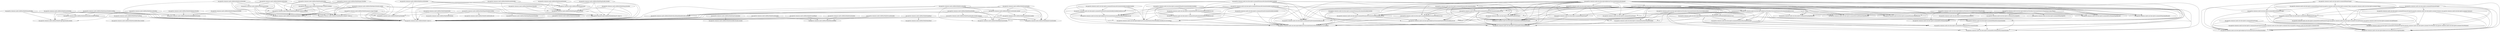 digraph G {
  "org.apache.commons.math.util$FastMath#tanQ(double,double,boolean)" -> "org.apache.commons.math.util$FastMath#polySine(double)";
  "org.apache.commons.math.util$FastMath#tanQ(double,double,boolean)" -> "org.apache.commons.math.util$FastMath#polyCosine(double)";
  "org.apache.commons.math.util$FastMath#tanQ(double,double,boolean)" -> "org.apache.commons.math.util$FastMath#<clinit>()";
  "org.apache.commons.math.stat.descriptive.moment$Variance#evaluate(double[],int,int)" -> "org.apache.commons.math.stat.descriptive.summary$Sum#evaluate(double[],int,int)";
  "org.apache.commons.math.stat.descriptive.moment$Variance#evaluate(double[],int,int)" -> "org.apache.commons.math.stat.descriptive.moment$Mean#evaluate(double[],int,int)";
  "org.apache.commons.math.stat.descriptive.moment$Variance#evaluate(double[],int,int)" -> "org.apache.commons.math.stat.descriptive$AbstractUnivariateStatistic#test(double[],int,int)";
  "org.apache.commons.math.stat.descriptive.moment$Variance#evaluate(double[],int,int)" -> "org.apache.commons.math.stat.descriptive.moment$FirstMoment#clear()";
  "org.apache.commons.math.stat.descriptive.moment$Variance#evaluate(double[],int,int)" -> "org.apache.commons.math.stat.descriptive.moment$Variance#clear()";
  "org.apache.commons.math.stat.descriptive.moment$Variance#evaluate(double[],int,int)" -> "org.apache.commons.math.stat.descriptive$AbstractUnivariateStatistic#test(double[],int,int,boolean)";
  "org.apache.commons.math.stat.descriptive.moment$Variance#evaluate(double[],int,int)" -> "org.apache.commons.math.stat.descriptive.moment$Variance#evaluate(double[],double,int,int)";
  "org.apache.commons.math.stat.descriptive.moment$Variance#evaluate(double[],int,int)" -> "org.apache.commons.math.stat.descriptive.moment$SecondMoment#clear()";
  "org.apache.commons.math.stat.descriptive.summary$Sum#evaluate(double[],int,int)" -> "org.apache.commons.math.stat.descriptive$AbstractUnivariateStatistic#test(double[],int,int,boolean)";
  "org.apache.commons.math.stat.descriptive.moment$Mean#evaluate(double[],int,int)" -> "org.apache.commons.math.stat.descriptive.summary$Sum#evaluate(double[],int,int)";
  "org.apache.commons.math.stat.descriptive.moment$Mean#evaluate(double[],int,int)" -> "org.apache.commons.math.stat.descriptive$AbstractUnivariateStatistic#test(double[],int,int)";
  "org.apache.commons.math.stat.descriptive.moment$Mean#evaluate(double[],int,int)" -> "org.apache.commons.math.stat.descriptive$AbstractUnivariateStatistic#test(double[],int,int,boolean)";
  "org.apache.commons.math.stat.descriptive$AbstractUnivariateStatistic#test(double[],int,int)" -> "org.apache.commons.math.stat.descriptive$AbstractUnivariateStatistic#test(double[],int,int,boolean)";
  "org.apache.commons.math.stat.descriptive.moment$Variance#clear()" -> "org.apache.commons.math.stat.descriptive.moment$FirstMoment#clear()";
  "org.apache.commons.math.stat.descriptive.moment$Variance#clear()" -> "org.apache.commons.math.stat.descriptive.moment$SecondMoment#clear()";
  "org.apache.commons.math.stat.descriptive.moment$Variance#evaluate(double[],double,int,int)" -> "org.apache.commons.math.stat.descriptive$AbstractUnivariateStatistic#test(double[],int,int)";
  "org.apache.commons.math.stat.descriptive.moment$Variance#evaluate(double[],double,int,int)" -> "org.apache.commons.math.stat.descriptive$AbstractUnivariateStatistic#test(double[],int,int,boolean)";
  "org.apache.commons.math.stat.descriptive.moment$SecondMoment#clear()" -> "org.apache.commons.math.stat.descriptive.moment$FirstMoment#clear()";
  "org.apache.commons.math.stat.descriptive.moment$Variance#evaluate(double[],double[],double,int,int)" -> "org.apache.commons.math.stat.descriptive$AbstractUnivariateStatistic#test(double[],double[],int,int,boolean)";
  "org.apache.commons.math.stat.descriptive.moment$Variance#evaluate(double[],double[],double,int,int)" -> "org.apache.commons.math.stat.descriptive$AbstractUnivariateStatistic#test(double[],int,int,boolean)";
  "org.apache.commons.math.stat.descriptive.moment$Variance#evaluate(double[],double[],double,int,int)" -> "org.apache.commons.math.stat.descriptive$AbstractUnivariateStatistic#test(double[],double[],int,int)";
  "org.apache.commons.math.stat.descriptive$AbstractUnivariateStatistic#test(double[],double[],int,int,boolean)" -> "org.apache.commons.math.stat.descriptive$AbstractUnivariateStatistic#test(double[],int,int,boolean)";
  "org.apache.commons.math.stat.descriptive$AbstractUnivariateStatistic#test(double[],double[],int,int)" -> "org.apache.commons.math.stat.descriptive$AbstractUnivariateStatistic#test(double[],double[],int,int,boolean)";
  "org.apache.commons.math.stat.descriptive$AbstractUnivariateStatistic#test(double[],double[],int,int)" -> "org.apache.commons.math.stat.descriptive$AbstractUnivariateStatistic#test(double[],int,int,boolean)";
  "org.apache.commons.math.stat.descriptive.moment$SecondMoment#copy(org.apache.commons.math.stat.descriptive.moment.SecondMoment,org.apache.commons.math.stat.descriptive.moment.SecondMoment)" -> "org.apache.commons.math.stat.descriptive$AbstractUnivariateStatistic#getDataRef()";
  "org.apache.commons.math.stat.descriptive.moment$SecondMoment#copy(org.apache.commons.math.stat.descriptive.moment.SecondMoment,org.apache.commons.math.stat.descriptive.moment.SecondMoment)" -> "org.apache.commons.math.stat.descriptive.moment$FirstMoment#copy(org.apache.commons.math.stat.descriptive.moment.FirstMoment,org.apache.commons.math.stat.descriptive.moment.FirstMoment)";
  "org.apache.commons.math.stat.descriptive.moment$SecondMoment#copy(org.apache.commons.math.stat.descriptive.moment.SecondMoment,org.apache.commons.math.stat.descriptive.moment.SecondMoment)" -> "org.apache.commons.math.stat.descriptive$AbstractUnivariateStatistic#setData(double[])";
  "org.apache.commons.math.stat.descriptive.moment$FirstMoment#copy(org.apache.commons.math.stat.descriptive.moment.FirstMoment,org.apache.commons.math.stat.descriptive.moment.FirstMoment)" -> "org.apache.commons.math.stat.descriptive$AbstractUnivariateStatistic#getDataRef()";
  "org.apache.commons.math.stat.descriptive.moment$FirstMoment#copy(org.apache.commons.math.stat.descriptive.moment.FirstMoment,org.apache.commons.math.stat.descriptive.moment.FirstMoment)" -> "org.apache.commons.math.stat.descriptive$AbstractUnivariateStatistic#setData(double[])";
  "org.apache.commons.math.util$FastMath#nextUp(float)" -> "org.apache.commons.math.util$FastMath#nextAfter(float,double)";
  "org.apache.commons.math.util$FastMath#nextUp(float)" -> "org.apache.commons.math.util$FastMath#<clinit>()";
  "org.apache.commons.math.util$FastMath#acos(double)" -> "org.apache.commons.math.util$FastMath#atan(double,double,boolean)";
  "org.apache.commons.math.util$FastMath#acos(double)" -> "org.apache.commons.math.util$FastMath#sqrt(double)";
  "org.apache.commons.math.util$FastMath#acos(double)" -> "org.apache.commons.math.util$FastMath#<clinit>()";
  "org.apache.commons.math.util$FastMath#acos(double)" -> "org.apache.commons.math.util$FastMath#copySign(double,double)";
  "org.apache.commons.math.util$FastMath#acos(double)" -> "org.apache.commons.math.util$FastMath#doubleHighPart(double)";
  "org.apache.commons.math.util$FastMath#atan(double,double,boolean)" -> "org.apache.commons.math.util$FastMath#<clinit>()";
  "org.apache.commons.math.util$FastMath#atan(double,double,boolean)" -> "org.apache.commons.math.util$FastMath#copySign(double,double)";
  "org.apache.commons.math.stat.descriptive.moment$Variance#evaluate(double[],double[])" -> "org.apache.commons.math.stat.descriptive.moment$Variance#evaluate(double[],double[],double,int,int)";
  "org.apache.commons.math.stat.descriptive.moment$Variance#evaluate(double[],double[])" -> "org.apache.commons.math.stat.descriptive.summary$Sum#evaluate(double[],int,int)";
  "org.apache.commons.math.stat.descriptive.moment$Variance#evaluate(double[],double[])" -> "org.apache.commons.math.stat.descriptive$AbstractUnivariateStatistic#test(double[],double[],int,int,boolean)";
  "org.apache.commons.math.stat.descriptive.moment$Variance#evaluate(double[],double[])" -> "org.apache.commons.math.stat.descriptive.moment$Mean#evaluate(double[],double[],int,int)";
  "org.apache.commons.math.stat.descriptive.moment$Variance#evaluate(double[],double[])" -> "org.apache.commons.math.stat.descriptive.moment$FirstMoment#clear()";
  "org.apache.commons.math.stat.descriptive.moment$Variance#evaluate(double[],double[])" -> "org.apache.commons.math.stat.descriptive.moment$Variance#clear()";
  "org.apache.commons.math.stat.descriptive.moment$Variance#evaluate(double[],double[])" -> "org.apache.commons.math.stat.descriptive$AbstractUnivariateStatistic#test(double[],int,int,boolean)";
  "org.apache.commons.math.stat.descriptive.moment$Variance#evaluate(double[],double[])" -> "org.apache.commons.math.stat.descriptive$AbstractUnivariateStatistic#test(double[],double[],int,int)";
  "org.apache.commons.math.stat.descriptive.moment$Variance#evaluate(double[],double[])" -> "org.apache.commons.math.stat.descriptive.summary$Sum#evaluate(double[],double[],int,int)";
  "org.apache.commons.math.stat.descriptive.moment$Variance#evaluate(double[],double[])" -> "org.apache.commons.math.stat.descriptive.moment$Variance#evaluate(double[],double[],int,int)";
  "org.apache.commons.math.stat.descriptive.moment$Variance#evaluate(double[],double[])" -> "org.apache.commons.math.stat.descriptive.moment$SecondMoment#clear()";
  "org.apache.commons.math.stat.descriptive.moment$Mean#evaluate(double[],double[],int,int)" -> "org.apache.commons.math.stat.descriptive.summary$Sum#evaluate(double[],int,int)";
  "org.apache.commons.math.stat.descriptive.moment$Mean#evaluate(double[],double[],int,int)" -> "org.apache.commons.math.stat.descriptive$AbstractUnivariateStatistic#test(double[],double[],int,int,boolean)";
  "org.apache.commons.math.stat.descriptive.moment$Mean#evaluate(double[],double[],int,int)" -> "org.apache.commons.math.stat.descriptive$AbstractUnivariateStatistic#test(double[],int,int,boolean)";
  "org.apache.commons.math.stat.descriptive.moment$Mean#evaluate(double[],double[],int,int)" -> "org.apache.commons.math.stat.descriptive$AbstractUnivariateStatistic#test(double[],double[],int,int)";
  "org.apache.commons.math.stat.descriptive.moment$Mean#evaluate(double[],double[],int,int)" -> "org.apache.commons.math.stat.descriptive.summary$Sum#evaluate(double[],double[],int,int)";
  "org.apache.commons.math.stat.descriptive.summary$Sum#evaluate(double[],double[],int,int)" -> "org.apache.commons.math.stat.descriptive$AbstractUnivariateStatistic#test(double[],double[],int,int,boolean)";
  "org.apache.commons.math.stat.descriptive.summary$Sum#evaluate(double[],double[],int,int)" -> "org.apache.commons.math.stat.descriptive$AbstractUnivariateStatistic#test(double[],int,int,boolean)";
  "org.apache.commons.math.stat.descriptive.moment$Variance#evaluate(double[],double[],int,int)" -> "org.apache.commons.math.stat.descriptive.moment$Variance#evaluate(double[],double[],double,int,int)";
  "org.apache.commons.math.stat.descriptive.moment$Variance#evaluate(double[],double[],int,int)" -> "org.apache.commons.math.stat.descriptive.summary$Sum#evaluate(double[],int,int)";
  "org.apache.commons.math.stat.descriptive.moment$Variance#evaluate(double[],double[],int,int)" -> "org.apache.commons.math.stat.descriptive$AbstractUnivariateStatistic#test(double[],double[],int,int,boolean)";
  "org.apache.commons.math.stat.descriptive.moment$Variance#evaluate(double[],double[],int,int)" -> "org.apache.commons.math.stat.descriptive.moment$Mean#evaluate(double[],double[],int,int)";
  "org.apache.commons.math.stat.descriptive.moment$Variance#evaluate(double[],double[],int,int)" -> "org.apache.commons.math.stat.descriptive.moment$FirstMoment#clear()";
  "org.apache.commons.math.stat.descriptive.moment$Variance#evaluate(double[],double[],int,int)" -> "org.apache.commons.math.stat.descriptive.moment$Variance#clear()";
  "org.apache.commons.math.stat.descriptive.moment$Variance#evaluate(double[],double[],int,int)" -> "org.apache.commons.math.stat.descriptive$AbstractUnivariateStatistic#test(double[],int,int,boolean)";
  "org.apache.commons.math.stat.descriptive.moment$Variance#evaluate(double[],double[],int,int)" -> "org.apache.commons.math.stat.descriptive$AbstractUnivariateStatistic#test(double[],double[],int,int)";
  "org.apache.commons.math.stat.descriptive.moment$Variance#evaluate(double[],double[],int,int)" -> "org.apache.commons.math.stat.descriptive.summary$Sum#evaluate(double[],double[],int,int)";
  "org.apache.commons.math.stat.descriptive.moment$Variance#evaluate(double[],double[],int,int)" -> "org.apache.commons.math.stat.descriptive.moment$SecondMoment#clear()";
  "org.apache.commons.math.stat.descriptive$AbstractStorelessUnivariateStatistic#evaluate(double[],int,int)" -> "org.apache.commons.math.stat.descriptive.moment$Variance#getResult()";
  "org.apache.commons.math.stat.descriptive$AbstractStorelessUnivariateStatistic#evaluate(double[],int,int)" -> "org.apache.commons.math.stat.descriptive.moment$Mean#clear()";
  "org.apache.commons.math.stat.descriptive$AbstractStorelessUnivariateStatistic#evaluate(double[],int,int)" -> "org.apache.commons.math.stat.descriptive.summary$Sum#getResult()";
  "org.apache.commons.math.stat.descriptive$AbstractStorelessUnivariateStatistic#evaluate(double[],int,int)" -> "org.apache.commons.math.stat.descriptive.moment$SecondMoment#getResult()";
  "org.apache.commons.math.stat.descriptive$AbstractStorelessUnivariateStatistic#evaluate(double[],int,int)" -> "org.apache.commons.math.stat.descriptive$AbstractUnivariateStatistic#test(double[],int,int)";
  "org.apache.commons.math.stat.descriptive$AbstractStorelessUnivariateStatistic#evaluate(double[],int,int)" -> "org.apache.commons.math.stat.descriptive.moment$FirstMoment#clear()";
  "org.apache.commons.math.stat.descriptive$AbstractStorelessUnivariateStatistic#evaluate(double[],int,int)" -> "org.apache.commons.math.stat.descriptive.moment$FirstMoment#getResult()";
  "org.apache.commons.math.stat.descriptive$AbstractStorelessUnivariateStatistic#evaluate(double[],int,int)" -> "org.apache.commons.math.stat.descriptive.summary$Sum#increment(double)";
  "org.apache.commons.math.stat.descriptive$AbstractStorelessUnivariateStatistic#evaluate(double[],int,int)" -> "org.apache.commons.math.stat.descriptive.moment$Mean#increment(double)";
  "org.apache.commons.math.stat.descriptive$AbstractStorelessUnivariateStatistic#evaluate(double[],int,int)" -> "org.apache.commons.math.stat.descriptive.summary$Sum#clear()";
  "org.apache.commons.math.stat.descriptive$AbstractStorelessUnivariateStatistic#evaluate(double[],int,int)" -> "org.apache.commons.math.stat.descriptive.moment$Variance#clear()";
  "org.apache.commons.math.stat.descriptive$AbstractStorelessUnivariateStatistic#evaluate(double[],int,int)" -> "org.apache.commons.math.stat.descriptive.moment$FirstMoment#increment(double)";
  "org.apache.commons.math.stat.descriptive$AbstractStorelessUnivariateStatistic#evaluate(double[],int,int)" -> "org.apache.commons.math.stat.descriptive$AbstractUnivariateStatistic#test(double[],int,int,boolean)";
  "org.apache.commons.math.stat.descriptive$AbstractStorelessUnivariateStatistic#evaluate(double[],int,int)" -> "org.apache.commons.math.stat.descriptive.moment$Mean#getResult()";
  "org.apache.commons.math.stat.descriptive$AbstractStorelessUnivariateStatistic#evaluate(double[],int,int)" -> "org.apache.commons.math.stat.descriptive$AbstractStorelessUnivariateStatistic#incrementAll(double[],int,int)";
  "org.apache.commons.math.stat.descriptive$AbstractStorelessUnivariateStatistic#evaluate(double[],int,int)" -> "org.apache.commons.math.stat.descriptive.moment$SecondMoment#increment(double)";
  "org.apache.commons.math.stat.descriptive$AbstractStorelessUnivariateStatistic#evaluate(double[],int,int)" -> "org.apache.commons.math.stat.descriptive.moment$SecondMoment#clear()";
  "org.apache.commons.math.stat.descriptive$AbstractStorelessUnivariateStatistic#evaluate(double[],int,int)" -> "org.apache.commons.math.stat.descriptive.moment$Variance#increment(double)";
  "org.apache.commons.math.stat.descriptive.moment$Mean#clear()" -> "org.apache.commons.math.stat.descriptive.moment$FirstMoment#clear()";
  "org.apache.commons.math.stat.descriptive.moment$Mean#clear()" -> "org.apache.commons.math.stat.descriptive.moment$SecondMoment#clear()";
  "org.apache.commons.math.stat.descriptive.moment$Mean#increment(double)" -> "org.apache.commons.math.stat.descriptive.moment$FirstMoment#increment(double)";
  "org.apache.commons.math.stat.descriptive.moment$Mean#increment(double)" -> "org.apache.commons.math.stat.descriptive.moment$SecondMoment#increment(double)";
  "org.apache.commons.math.stat.descriptive$AbstractStorelessUnivariateStatistic#incrementAll(double[],int,int)" -> "org.apache.commons.math.stat.descriptive$AbstractUnivariateStatistic#test(double[],int,int)";
  "org.apache.commons.math.stat.descriptive$AbstractStorelessUnivariateStatistic#incrementAll(double[],int,int)" -> "org.apache.commons.math.stat.descriptive.summary$Sum#increment(double)";
  "org.apache.commons.math.stat.descriptive$AbstractStorelessUnivariateStatistic#incrementAll(double[],int,int)" -> "org.apache.commons.math.stat.descriptive.moment$Mean#increment(double)";
  "org.apache.commons.math.stat.descriptive$AbstractStorelessUnivariateStatistic#incrementAll(double[],int,int)" -> "org.apache.commons.math.stat.descriptive.moment$FirstMoment#increment(double)";
  "org.apache.commons.math.stat.descriptive$AbstractStorelessUnivariateStatistic#incrementAll(double[],int,int)" -> "org.apache.commons.math.stat.descriptive$AbstractUnivariateStatistic#test(double[],int,int,boolean)";
  "org.apache.commons.math.stat.descriptive$AbstractStorelessUnivariateStatistic#incrementAll(double[],int,int)" -> "org.apache.commons.math.stat.descriptive.moment$SecondMoment#increment(double)";
  "org.apache.commons.math.stat.descriptive$AbstractStorelessUnivariateStatistic#incrementAll(double[],int,int)" -> "org.apache.commons.math.stat.descriptive.moment$Variance#increment(double)";
  "org.apache.commons.math.stat.descriptive.moment$SecondMoment#increment(double)" -> "org.apache.commons.math.stat.descriptive.moment$FirstMoment#increment(double)";
  "org.apache.commons.math.stat.descriptive.moment$Variance#increment(double)" -> "org.apache.commons.math.stat.descriptive.moment$FirstMoment#increment(double)";
  "org.apache.commons.math.stat.descriptive.moment$Variance#increment(double)" -> "org.apache.commons.math.stat.descriptive.moment$SecondMoment#increment(double)";
  "org.apache.commons.math.util$FastMath#cosh(double)" -> "org.apache.commons.math.util$FastMath$ExpIntTable#<clinit>()";
  "org.apache.commons.math.util$FastMath#cosh(double)" -> "org.apache.commons.math.util$FastMath#exp(double,double,double[])";
  "org.apache.commons.math.util$FastMath#cosh(double)" -> "org.apache.commons.math.util$FastMath#<clinit>()";
  "org.apache.commons.math.util$FastMath#cosh(double)" -> "org.apache.commons.math.util$FastMath#exp(double)";
  "org.apache.commons.math.util$FastMath#cosh(double)" -> "org.apache.commons.math.util$FastMath$ExpFracTable#<clinit>()";
  "org.apache.commons.math.util$FastMath$ExpIntTable#<clinit>()" -> "org.apache.commons.math.util$FastMath#<clinit>()";
  "org.apache.commons.math.util$FastMath#exp(double,double,double[])" -> "org.apache.commons.math.util$FastMath$ExpIntTable#<clinit>()";
  "org.apache.commons.math.util$FastMath#exp(double,double,double[])" -> "org.apache.commons.math.util$FastMath#<clinit>()";
  "org.apache.commons.math.util$FastMath#exp(double,double,double[])" -> "org.apache.commons.math.util$FastMath$ExpFracTable#<clinit>()";
  "org.apache.commons.math.util$FastMath#exp(double)" -> "org.apache.commons.math.util$FastMath$ExpIntTable#<clinit>()";
  "org.apache.commons.math.util$FastMath#exp(double)" -> "org.apache.commons.math.util$FastMath#exp(double,double,double[])";
  "org.apache.commons.math.util$FastMath#exp(double)" -> "org.apache.commons.math.util$FastMath#<clinit>()";
  "org.apache.commons.math.util$FastMath#exp(double)" -> "org.apache.commons.math.util$FastMath$ExpFracTable#<clinit>()";
  "org.apache.commons.math.util$FastMath$ExpFracTable#<clinit>()" -> "org.apache.commons.math.util$FastMath#<clinit>()";
  "org.apache.commons.math.stat.descriptive.moment$Mean#copy()" -> "org.apache.commons.math.stat.descriptive.moment$SecondMoment#copy(org.apache.commons.math.stat.descriptive.moment.SecondMoment,org.apache.commons.math.stat.descriptive.moment.SecondMoment)";
  "org.apache.commons.math.stat.descriptive.moment$Mean#copy()" -> "org.apache.commons.math.stat.descriptive$AbstractUnivariateStatistic#getDataRef()";
  "org.apache.commons.math.stat.descriptive.moment$Mean#copy()" -> "org.apache.commons.math.stat.descriptive.moment$FirstMoment#copy()";
  "org.apache.commons.math.stat.descriptive.moment$Mean#copy()" -> "org.apache.commons.math.stat.descriptive.moment$Mean#copy(org.apache.commons.math.stat.descriptive.moment.Mean,org.apache.commons.math.stat.descriptive.moment.Mean)";
  "org.apache.commons.math.stat.descriptive.moment$Mean#copy()" -> "org.apache.commons.math.stat.descriptive.moment$SecondMoment#copy()";
  "org.apache.commons.math.stat.descriptive.moment$Mean#copy()" -> "org.apache.commons.math.stat.descriptive.moment$FirstMoment#copy(org.apache.commons.math.stat.descriptive.moment.FirstMoment,org.apache.commons.math.stat.descriptive.moment.FirstMoment)";
  "org.apache.commons.math.stat.descriptive.moment$Mean#copy()" -> "org.apache.commons.math.stat.descriptive$AbstractUnivariateStatistic#setData(double[])";
  "org.apache.commons.math.stat.descriptive.moment$FirstMoment#copy()" -> "org.apache.commons.math.stat.descriptive.moment$SecondMoment#copy(org.apache.commons.math.stat.descriptive.moment.SecondMoment,org.apache.commons.math.stat.descriptive.moment.SecondMoment)";
  "org.apache.commons.math.stat.descriptive.moment$FirstMoment#copy()" -> "org.apache.commons.math.stat.descriptive$AbstractUnivariateStatistic#getDataRef()";
  "org.apache.commons.math.stat.descriptive.moment$FirstMoment#copy()" -> "org.apache.commons.math.stat.descriptive.moment$SecondMoment#copy()";
  "org.apache.commons.math.stat.descriptive.moment$FirstMoment#copy()" -> "org.apache.commons.math.stat.descriptive.moment$FirstMoment#copy(org.apache.commons.math.stat.descriptive.moment.FirstMoment,org.apache.commons.math.stat.descriptive.moment.FirstMoment)";
  "org.apache.commons.math.stat.descriptive.moment$FirstMoment#copy()" -> "org.apache.commons.math.stat.descriptive$AbstractUnivariateStatistic#setData(double[])";
  "org.apache.commons.math.stat.descriptive.moment$Mean#copy(org.apache.commons.math.stat.descriptive.moment.Mean,org.apache.commons.math.stat.descriptive.moment.Mean)" -> "org.apache.commons.math.stat.descriptive.moment$SecondMoment#copy(org.apache.commons.math.stat.descriptive.moment.SecondMoment,org.apache.commons.math.stat.descriptive.moment.SecondMoment)";
  "org.apache.commons.math.stat.descriptive.moment$Mean#copy(org.apache.commons.math.stat.descriptive.moment.Mean,org.apache.commons.math.stat.descriptive.moment.Mean)" -> "org.apache.commons.math.stat.descriptive$AbstractUnivariateStatistic#getDataRef()";
  "org.apache.commons.math.stat.descriptive.moment$Mean#copy(org.apache.commons.math.stat.descriptive.moment.Mean,org.apache.commons.math.stat.descriptive.moment.Mean)" -> "org.apache.commons.math.stat.descriptive.moment$FirstMoment#copy()";
  "org.apache.commons.math.stat.descriptive.moment$Mean#copy(org.apache.commons.math.stat.descriptive.moment.Mean,org.apache.commons.math.stat.descriptive.moment.Mean)" -> "org.apache.commons.math.stat.descriptive.moment$SecondMoment#copy()";
  "org.apache.commons.math.stat.descriptive.moment$Mean#copy(org.apache.commons.math.stat.descriptive.moment.Mean,org.apache.commons.math.stat.descriptive.moment.Mean)" -> "org.apache.commons.math.stat.descriptive.moment$FirstMoment#copy(org.apache.commons.math.stat.descriptive.moment.FirstMoment,org.apache.commons.math.stat.descriptive.moment.FirstMoment)";
  "org.apache.commons.math.stat.descriptive.moment$Mean#copy(org.apache.commons.math.stat.descriptive.moment.Mean,org.apache.commons.math.stat.descriptive.moment.Mean)" -> "org.apache.commons.math.stat.descriptive$AbstractUnivariateStatistic#setData(double[])";
  "org.apache.commons.math.stat.descriptive.moment$SecondMoment#copy()" -> "org.apache.commons.math.stat.descriptive.moment$SecondMoment#copy(org.apache.commons.math.stat.descriptive.moment.SecondMoment,org.apache.commons.math.stat.descriptive.moment.SecondMoment)";
  "org.apache.commons.math.stat.descriptive.moment$SecondMoment#copy()" -> "org.apache.commons.math.stat.descriptive$AbstractUnivariateStatistic#getDataRef()";
  "org.apache.commons.math.stat.descriptive.moment$SecondMoment#copy()" -> "org.apache.commons.math.stat.descriptive.moment$FirstMoment#copy(org.apache.commons.math.stat.descriptive.moment.FirstMoment,org.apache.commons.math.stat.descriptive.moment.FirstMoment)";
  "org.apache.commons.math.stat.descriptive.moment$SecondMoment#copy()" -> "org.apache.commons.math.stat.descriptive$AbstractUnivariateStatistic#setData(double[])";
  "org.apache.commons.math.util$FastMath#toRadians(double)" -> "org.apache.commons.math.util$FastMath#<clinit>()";
  "org.apache.commons.math.util$FastMath#toRadians(double)" -> "org.apache.commons.math.util$FastMath#doubleHighPart(double)";
  "org.apache.commons.math.util$FastMath#asin(double)" -> "org.apache.commons.math.util$FastMath#atan(double,double,boolean)";
  "org.apache.commons.math.util$FastMath#asin(double)" -> "org.apache.commons.math.util$FastMath#sqrt(double)";
  "org.apache.commons.math.util$FastMath#asin(double)" -> "org.apache.commons.math.util$FastMath#<clinit>()";
  "org.apache.commons.math.util$FastMath#asin(double)" -> "org.apache.commons.math.util$FastMath#copySign(double,double)";
  "org.apache.commons.math.util$FastMath#cbrt(double)" -> "org.apache.commons.math.util$FastMath#<clinit>()";
  "org.apache.commons.math.stat.descriptive.summary$Sum#copy()" -> "org.apache.commons.math.stat.descriptive$AbstractUnivariateStatistic#getDataRef()";
  "org.apache.commons.math.stat.descriptive.summary$Sum#copy()" -> "org.apache.commons.math.stat.descriptive.summary$Sum#copy(org.apache.commons.math.stat.descriptive.summary.Sum,org.apache.commons.math.stat.descriptive.summary.Sum)";
  "org.apache.commons.math.stat.descriptive.summary$Sum#copy()" -> "org.apache.commons.math.stat.descriptive$AbstractUnivariateStatistic#setData(double[])";
  "org.apache.commons.math.stat.descriptive.summary$Sum#copy(org.apache.commons.math.stat.descriptive.summary.Sum,org.apache.commons.math.stat.descriptive.summary.Sum)" -> "org.apache.commons.math.stat.descriptive$AbstractUnivariateStatistic#getDataRef()";
  "org.apache.commons.math.stat.descriptive.summary$Sum#copy(org.apache.commons.math.stat.descriptive.summary.Sum,org.apache.commons.math.stat.descriptive.summary.Sum)" -> "org.apache.commons.math.stat.descriptive$AbstractUnivariateStatistic#setData(double[])";
  "org.apache.commons.math.util$FastMath#atan2(double,double)" -> "org.apache.commons.math.util$FastMath#atan(double,double,boolean)";
  "org.apache.commons.math.util$FastMath#atan2(double,double)" -> "org.apache.commons.math.util$FastMath#<clinit>()";
  "org.apache.commons.math.util$FastMath#atan2(double,double)" -> "org.apache.commons.math.util$FastMath#copySign(double,double)";
  "org.apache.commons.math.util$FastMath#atan2(double,double)" -> "org.apache.commons.math.util$FastMath#doubleHighPart(double)";
  "org.apache.commons.math.stat.descriptive$AbstractUnivariateStatistic#evaluate()" -> "org.apache.commons.math.stat.descriptive.moment$Variance#evaluate(double[],int,int)";
  "org.apache.commons.math.stat.descriptive$AbstractUnivariateStatistic#evaluate()" -> "org.apache.commons.math.stat.descriptive$AbstractStorelessUnivariateStatistic#evaluate(double[],int,int)";
  "org.apache.commons.math.stat.descriptive$AbstractUnivariateStatistic#evaluate()" -> "org.apache.commons.math.stat.descriptive.moment$Variance#getResult()";
  "org.apache.commons.math.stat.descriptive$AbstractUnivariateStatistic#evaluate()" -> "org.apache.commons.math.stat.descriptive.summary$Sum#evaluate(double[],int,int)";
  "org.apache.commons.math.stat.descriptive$AbstractUnivariateStatistic#evaluate()" -> "org.apache.commons.math.stat.descriptive.moment$Mean#evaluate(double[],int,int)";
  "org.apache.commons.math.stat.descriptive$AbstractUnivariateStatistic#evaluate()" -> "org.apache.commons.math.stat.descriptive$AbstractStorelessUnivariateStatistic#evaluate(double[])";
  "org.apache.commons.math.stat.descriptive$AbstractUnivariateStatistic#evaluate()" -> "org.apache.commons.math.stat.descriptive.moment$Mean#clear()";
  "org.apache.commons.math.stat.descriptive$AbstractUnivariateStatistic#evaluate()" -> "org.apache.commons.math.stat.descriptive.summary$Sum#getResult()";
  "org.apache.commons.math.stat.descriptive$AbstractUnivariateStatistic#evaluate()" -> "org.apache.commons.math.stat.descriptive.moment$SecondMoment#getResult()";
  "org.apache.commons.math.stat.descriptive$AbstractUnivariateStatistic#evaluate()" -> "org.apache.commons.math.stat.descriptive$AbstractUnivariateStatistic#test(double[],int,int)";
  "org.apache.commons.math.stat.descriptive$AbstractUnivariateStatistic#evaluate()" -> "org.apache.commons.math.stat.descriptive.moment$FirstMoment#clear()";
  "org.apache.commons.math.stat.descriptive$AbstractUnivariateStatistic#evaluate()" -> "org.apache.commons.math.stat.descriptive.moment$FirstMoment#getResult()";
  "org.apache.commons.math.stat.descriptive$AbstractUnivariateStatistic#evaluate()" -> "org.apache.commons.math.stat.descriptive.summary$Sum#increment(double)";
  "org.apache.commons.math.stat.descriptive$AbstractUnivariateStatistic#evaluate()" -> "org.apache.commons.math.stat.descriptive.moment$Mean#increment(double)";
  "org.apache.commons.math.stat.descriptive$AbstractUnivariateStatistic#evaluate()" -> "org.apache.commons.math.stat.descriptive.summary$Sum#clear()";
  "org.apache.commons.math.stat.descriptive$AbstractUnivariateStatistic#evaluate()" -> "org.apache.commons.math.stat.descriptive.moment$Variance#clear()";
  "org.apache.commons.math.stat.descriptive$AbstractUnivariateStatistic#evaluate()" -> "org.apache.commons.math.stat.descriptive.moment$FirstMoment#increment(double)";
  "org.apache.commons.math.stat.descriptive$AbstractUnivariateStatistic#evaluate()" -> "org.apache.commons.math.stat.descriptive$AbstractUnivariateStatistic#test(double[],int,int,boolean)";
  "org.apache.commons.math.stat.descriptive$AbstractUnivariateStatistic#evaluate()" -> "org.apache.commons.math.stat.descriptive.moment$Mean#getResult()";
  "org.apache.commons.math.stat.descriptive$AbstractUnivariateStatistic#evaluate()" -> "org.apache.commons.math.stat.descriptive$AbstractStorelessUnivariateStatistic#incrementAll(double[],int,int)";
  "org.apache.commons.math.stat.descriptive$AbstractUnivariateStatistic#evaluate()" -> "org.apache.commons.math.stat.descriptive.moment$SecondMoment#increment(double)";
  "org.apache.commons.math.stat.descriptive$AbstractUnivariateStatistic#evaluate()" -> "org.apache.commons.math.stat.descriptive.moment$Variance#evaluate(double[],double,int,int)";
  "org.apache.commons.math.stat.descriptive$AbstractUnivariateStatistic#evaluate()" -> "org.apache.commons.math.stat.descriptive.moment$Variance#evaluate(double[])";
  "org.apache.commons.math.stat.descriptive$AbstractUnivariateStatistic#evaluate()" -> "org.apache.commons.math.stat.descriptive$AbstractUnivariateStatistic#evaluate(double[])";
  "org.apache.commons.math.stat.descriptive$AbstractUnivariateStatistic#evaluate()" -> "org.apache.commons.math.stat.descriptive.moment$SecondMoment#clear()";
  "org.apache.commons.math.stat.descriptive$AbstractUnivariateStatistic#evaluate()" -> "org.apache.commons.math.stat.descriptive.moment$Variance#increment(double)";
  "org.apache.commons.math.stat.descriptive$AbstractStorelessUnivariateStatistic#evaluate(double[])" -> "org.apache.commons.math.stat.descriptive.moment$Variance#evaluate(double[],int,int)";
  "org.apache.commons.math.stat.descriptive$AbstractStorelessUnivariateStatistic#evaluate(double[])" -> "org.apache.commons.math.stat.descriptive$AbstractStorelessUnivariateStatistic#evaluate(double[],int,int)";
  "org.apache.commons.math.stat.descriptive$AbstractStorelessUnivariateStatistic#evaluate(double[])" -> "org.apache.commons.math.stat.descriptive.moment$Variance#getResult()";
  "org.apache.commons.math.stat.descriptive$AbstractStorelessUnivariateStatistic#evaluate(double[])" -> "org.apache.commons.math.stat.descriptive.summary$Sum#evaluate(double[],int,int)";
  "org.apache.commons.math.stat.descriptive$AbstractStorelessUnivariateStatistic#evaluate(double[])" -> "org.apache.commons.math.stat.descriptive.moment$Mean#evaluate(double[],int,int)";
  "org.apache.commons.math.stat.descriptive$AbstractStorelessUnivariateStatistic#evaluate(double[])" -> "org.apache.commons.math.stat.descriptive.moment$Mean#clear()";
  "org.apache.commons.math.stat.descriptive$AbstractStorelessUnivariateStatistic#evaluate(double[])" -> "org.apache.commons.math.stat.descriptive.summary$Sum#getResult()";
  "org.apache.commons.math.stat.descriptive$AbstractStorelessUnivariateStatistic#evaluate(double[])" -> "org.apache.commons.math.stat.descriptive.moment$SecondMoment#getResult()";
  "org.apache.commons.math.stat.descriptive$AbstractStorelessUnivariateStatistic#evaluate(double[])" -> "org.apache.commons.math.stat.descriptive$AbstractUnivariateStatistic#test(double[],int,int)";
  "org.apache.commons.math.stat.descriptive$AbstractStorelessUnivariateStatistic#evaluate(double[])" -> "org.apache.commons.math.stat.descriptive.moment$FirstMoment#clear()";
  "org.apache.commons.math.stat.descriptive$AbstractStorelessUnivariateStatistic#evaluate(double[])" -> "org.apache.commons.math.stat.descriptive.moment$FirstMoment#getResult()";
  "org.apache.commons.math.stat.descriptive$AbstractStorelessUnivariateStatistic#evaluate(double[])" -> "org.apache.commons.math.stat.descriptive.summary$Sum#increment(double)";
  "org.apache.commons.math.stat.descriptive$AbstractStorelessUnivariateStatistic#evaluate(double[])" -> "org.apache.commons.math.stat.descriptive.moment$Mean#increment(double)";
  "org.apache.commons.math.stat.descriptive$AbstractStorelessUnivariateStatistic#evaluate(double[])" -> "org.apache.commons.math.stat.descriptive.summary$Sum#clear()";
  "org.apache.commons.math.stat.descriptive$AbstractStorelessUnivariateStatistic#evaluate(double[])" -> "org.apache.commons.math.stat.descriptive.moment$Variance#clear()";
  "org.apache.commons.math.stat.descriptive$AbstractStorelessUnivariateStatistic#evaluate(double[])" -> "org.apache.commons.math.stat.descriptive.moment$FirstMoment#increment(double)";
  "org.apache.commons.math.stat.descriptive$AbstractStorelessUnivariateStatistic#evaluate(double[])" -> "org.apache.commons.math.stat.descriptive$AbstractUnivariateStatistic#test(double[],int,int,boolean)";
  "org.apache.commons.math.stat.descriptive$AbstractStorelessUnivariateStatistic#evaluate(double[])" -> "org.apache.commons.math.stat.descriptive.moment$Mean#getResult()";
  "org.apache.commons.math.stat.descriptive$AbstractStorelessUnivariateStatistic#evaluate(double[])" -> "org.apache.commons.math.stat.descriptive$AbstractStorelessUnivariateStatistic#incrementAll(double[],int,int)";
  "org.apache.commons.math.stat.descriptive$AbstractStorelessUnivariateStatistic#evaluate(double[])" -> "org.apache.commons.math.stat.descriptive.moment$SecondMoment#increment(double)";
  "org.apache.commons.math.stat.descriptive$AbstractStorelessUnivariateStatistic#evaluate(double[])" -> "org.apache.commons.math.stat.descriptive.moment$Variance#evaluate(double[],double,int,int)";
  "org.apache.commons.math.stat.descriptive$AbstractStorelessUnivariateStatistic#evaluate(double[])" -> "org.apache.commons.math.stat.descriptive.moment$SecondMoment#clear()";
  "org.apache.commons.math.stat.descriptive$AbstractStorelessUnivariateStatistic#evaluate(double[])" -> "org.apache.commons.math.stat.descriptive.moment$Variance#increment(double)";
  "org.apache.commons.math.stat.descriptive.moment$Variance#evaluate(double[])" -> "org.apache.commons.math.stat.descriptive.moment$Variance#evaluate(double[],int,int)";
  "org.apache.commons.math.stat.descriptive.moment$Variance#evaluate(double[])" -> "org.apache.commons.math.stat.descriptive.summary$Sum#evaluate(double[],int,int)";
  "org.apache.commons.math.stat.descriptive.moment$Variance#evaluate(double[])" -> "org.apache.commons.math.stat.descriptive.moment$Mean#evaluate(double[],int,int)";
  "org.apache.commons.math.stat.descriptive.moment$Variance#evaluate(double[])" -> "org.apache.commons.math.stat.descriptive$AbstractUnivariateStatistic#test(double[],int,int)";
  "org.apache.commons.math.stat.descriptive.moment$Variance#evaluate(double[])" -> "org.apache.commons.math.stat.descriptive.moment$FirstMoment#clear()";
  "org.apache.commons.math.stat.descriptive.moment$Variance#evaluate(double[])" -> "org.apache.commons.math.stat.descriptive.moment$Variance#clear()";
  "org.apache.commons.math.stat.descriptive.moment$Variance#evaluate(double[])" -> "org.apache.commons.math.stat.descriptive$AbstractUnivariateStatistic#test(double[],int,int,boolean)";
  "org.apache.commons.math.stat.descriptive.moment$Variance#evaluate(double[])" -> "org.apache.commons.math.stat.descriptive.moment$Variance#evaluate(double[],double,int,int)";
  "org.apache.commons.math.stat.descriptive.moment$Variance#evaluate(double[])" -> "org.apache.commons.math.stat.descriptive.moment$SecondMoment#clear()";
  "org.apache.commons.math.stat.descriptive$AbstractUnivariateStatistic#evaluate(double[])" -> "org.apache.commons.math.stat.descriptive.moment$Variance#evaluate(double[],int,int)";
  "org.apache.commons.math.stat.descriptive$AbstractUnivariateStatistic#evaluate(double[])" -> "org.apache.commons.math.stat.descriptive$AbstractStorelessUnivariateStatistic#evaluate(double[],int,int)";
  "org.apache.commons.math.stat.descriptive$AbstractUnivariateStatistic#evaluate(double[])" -> "org.apache.commons.math.stat.descriptive.moment$Variance#getResult()";
  "org.apache.commons.math.stat.descriptive$AbstractUnivariateStatistic#evaluate(double[])" -> "org.apache.commons.math.stat.descriptive.summary$Sum#evaluate(double[],int,int)";
  "org.apache.commons.math.stat.descriptive$AbstractUnivariateStatistic#evaluate(double[])" -> "org.apache.commons.math.stat.descriptive.moment$Mean#evaluate(double[],int,int)";
  "org.apache.commons.math.stat.descriptive$AbstractUnivariateStatistic#evaluate(double[])" -> "org.apache.commons.math.stat.descriptive.moment$Mean#clear()";
  "org.apache.commons.math.stat.descriptive$AbstractUnivariateStatistic#evaluate(double[])" -> "org.apache.commons.math.stat.descriptive.summary$Sum#getResult()";
  "org.apache.commons.math.stat.descriptive$AbstractUnivariateStatistic#evaluate(double[])" -> "org.apache.commons.math.stat.descriptive.moment$SecondMoment#getResult()";
  "org.apache.commons.math.stat.descriptive$AbstractUnivariateStatistic#evaluate(double[])" -> "org.apache.commons.math.stat.descriptive$AbstractUnivariateStatistic#test(double[],int,int)";
  "org.apache.commons.math.stat.descriptive$AbstractUnivariateStatistic#evaluate(double[])" -> "org.apache.commons.math.stat.descriptive.moment$FirstMoment#clear()";
  "org.apache.commons.math.stat.descriptive$AbstractUnivariateStatistic#evaluate(double[])" -> "org.apache.commons.math.stat.descriptive.moment$FirstMoment#getResult()";
  "org.apache.commons.math.stat.descriptive$AbstractUnivariateStatistic#evaluate(double[])" -> "org.apache.commons.math.stat.descriptive.summary$Sum#increment(double)";
  "org.apache.commons.math.stat.descriptive$AbstractUnivariateStatistic#evaluate(double[])" -> "org.apache.commons.math.stat.descriptive.moment$Mean#increment(double)";
  "org.apache.commons.math.stat.descriptive$AbstractUnivariateStatistic#evaluate(double[])" -> "org.apache.commons.math.stat.descriptive.summary$Sum#clear()";
  "org.apache.commons.math.stat.descriptive$AbstractUnivariateStatistic#evaluate(double[])" -> "org.apache.commons.math.stat.descriptive.moment$Variance#clear()";
  "org.apache.commons.math.stat.descriptive$AbstractUnivariateStatistic#evaluate(double[])" -> "org.apache.commons.math.stat.descriptive.moment$FirstMoment#increment(double)";
  "org.apache.commons.math.stat.descriptive$AbstractUnivariateStatistic#evaluate(double[])" -> "org.apache.commons.math.stat.descriptive$AbstractUnivariateStatistic#test(double[],int,int,boolean)";
  "org.apache.commons.math.stat.descriptive$AbstractUnivariateStatistic#evaluate(double[])" -> "org.apache.commons.math.stat.descriptive.moment$Mean#getResult()";
  "org.apache.commons.math.stat.descriptive$AbstractUnivariateStatistic#evaluate(double[])" -> "org.apache.commons.math.stat.descriptive$AbstractStorelessUnivariateStatistic#incrementAll(double[],int,int)";
  "org.apache.commons.math.stat.descriptive$AbstractUnivariateStatistic#evaluate(double[])" -> "org.apache.commons.math.stat.descriptive.moment$SecondMoment#increment(double)";
  "org.apache.commons.math.stat.descriptive$AbstractUnivariateStatistic#evaluate(double[])" -> "org.apache.commons.math.stat.descriptive.moment$Variance#evaluate(double[],double,int,int)";
  "org.apache.commons.math.stat.descriptive$AbstractUnivariateStatistic#evaluate(double[])" -> "org.apache.commons.math.stat.descriptive.moment$SecondMoment#clear()";
  "org.apache.commons.math.stat.descriptive$AbstractUnivariateStatistic#evaluate(double[])" -> "org.apache.commons.math.stat.descriptive.moment$Variance#increment(double)";
  "org.apache.commons.math.stat.descriptive.moment$Variance#evaluate(double[],double)" -> "org.apache.commons.math.stat.descriptive$AbstractUnivariateStatistic#test(double[],int,int)";
  "org.apache.commons.math.stat.descriptive.moment$Variance#evaluate(double[],double)" -> "org.apache.commons.math.stat.descriptive$AbstractUnivariateStatistic#test(double[],int,int,boolean)";
  "org.apache.commons.math.stat.descriptive.moment$Variance#evaluate(double[],double)" -> "org.apache.commons.math.stat.descriptive.moment$Variance#evaluate(double[],double,int,int)";
  "org.apache.commons.math.util$FastMath#pow(double,double)" -> "org.apache.commons.math.util$FastMath$ExpIntTable#<clinit>()";
  "org.apache.commons.math.util$FastMath#pow(double,double)" -> "org.apache.commons.math.util$FastMath#log(double,double[])";
  "org.apache.commons.math.util$FastMath#pow(double,double)" -> "org.apache.commons.math.util$FastMath#exp(double,double,double[])";
  "org.apache.commons.math.util$FastMath#pow(double,double)" -> "org.apache.commons.math.util$FastMath#<clinit>()";
  "org.apache.commons.math.util$FastMath#pow(double,double)" -> "org.apache.commons.math.util$FastMath$lnMant#<clinit>()";
  "org.apache.commons.math.util$FastMath#pow(double,double)" -> "org.apache.commons.math.util$FastMath$ExpFracTable#<clinit>()";
  "org.apache.commons.math.util$FastMath#log(double,double[])" -> "org.apache.commons.math.util$FastMath#<clinit>()";
  "org.apache.commons.math.util$FastMath#log(double,double[])" -> "org.apache.commons.math.util$FastMath$lnMant#<clinit>()";
  "org.apache.commons.math.util$FastMath$lnMant#<clinit>()" -> "org.apache.commons.math.util$FastMath#<clinit>()";
  "org.apache.commons.math.util$FastMath#expm1(double)" -> "org.apache.commons.math.util$FastMath$ExpIntTable#<clinit>()";
  "org.apache.commons.math.util$FastMath#expm1(double)" -> "org.apache.commons.math.util$FastMath#exp(double,double,double[])";
  "org.apache.commons.math.util$FastMath#expm1(double)" -> "org.apache.commons.math.util$FastMath#<clinit>()";
  "org.apache.commons.math.util$FastMath#expm1(double)" -> "org.apache.commons.math.util$FastMath#expm1(double,double[])";
  "org.apache.commons.math.util$FastMath#expm1(double)" -> "org.apache.commons.math.util$FastMath$ExpFracTable#<clinit>()";
  "org.apache.commons.math.util$FastMath#expm1(double,double[])" -> "org.apache.commons.math.util$FastMath$ExpIntTable#<clinit>()";
  "org.apache.commons.math.util$FastMath#expm1(double,double[])" -> "org.apache.commons.math.util$FastMath#exp(double,double,double[])";
  "org.apache.commons.math.util$FastMath#expm1(double,double[])" -> "org.apache.commons.math.util$FastMath#<clinit>()";
  "org.apache.commons.math.util$FastMath#expm1(double,double[])" -> "org.apache.commons.math.util$FastMath$ExpFracTable#<clinit>()";
  "org.apache.commons.math.util$FastMath#atanh(double)" -> "org.apache.commons.math.util$FastMath#log(double,double[])";
  "org.apache.commons.math.util$FastMath#atanh(double)" -> "org.apache.commons.math.util$FastMath#log(double)";
  "org.apache.commons.math.util$FastMath#atanh(double)" -> "org.apache.commons.math.util$FastMath#<clinit>()";
  "org.apache.commons.math.util$FastMath#atanh(double)" -> "org.apache.commons.math.util$FastMath$lnMant#<clinit>()";
  "org.apache.commons.math.util$FastMath#log(double)" -> "org.apache.commons.math.util$FastMath#log(double,double[])";
  "org.apache.commons.math.util$FastMath#log(double)" -> "org.apache.commons.math.util$FastMath#<clinit>()";
  "org.apache.commons.math.util$FastMath#log(double)" -> "org.apache.commons.math.util$FastMath$lnMant#<clinit>()";
  "org.apache.commons.math.stat.descriptive$AbstractStorelessUnivariateStatistic#hashCode()" -> "org.apache.commons.math.stat.descriptive.moment$Variance#getResult()";
  "org.apache.commons.math.stat.descriptive$AbstractStorelessUnivariateStatistic#hashCode()" -> "org.apache.commons.math.stat.descriptive.moment$Variance#getN()";
  "org.apache.commons.math.stat.descriptive$AbstractStorelessUnivariateStatistic#hashCode()" -> "org.apache.commons.math.stat.descriptive.summary$Sum#getN()";
  "org.apache.commons.math.stat.descriptive$AbstractStorelessUnivariateStatistic#hashCode()" -> "org.apache.commons.math.stat.descriptive.summary$Sum#getResult()";
  "org.apache.commons.math.stat.descriptive$AbstractStorelessUnivariateStatistic#hashCode()" -> "org.apache.commons.math.stat.descriptive.moment$SecondMoment#getResult()";
  "org.apache.commons.math.stat.descriptive$AbstractStorelessUnivariateStatistic#hashCode()" -> "org.apache.commons.math.stat.descriptive.moment$FirstMoment#getResult()";
  "org.apache.commons.math.stat.descriptive$AbstractStorelessUnivariateStatistic#hashCode()" -> "org.apache.commons.math.stat.descriptive.moment$Mean#getResult()";
  "org.apache.commons.math.stat.descriptive$AbstractStorelessUnivariateStatistic#hashCode()" -> "org.apache.commons.math.stat.descriptive.moment$Mean#getN()";
  "org.apache.commons.math.stat.descriptive$AbstractStorelessUnivariateStatistic#hashCode()" -> "org.apache.commons.math.stat.descriptive.moment$FirstMoment#getN()";
  "org.apache.commons.math.stat.descriptive.moment$Mean#getN()" -> "org.apache.commons.math.stat.descriptive.moment$FirstMoment#getN()";
  "org.apache.commons.math.util$FastMath#nextUp(double)" -> "org.apache.commons.math.util$FastMath#nextAfter(double,double)";
  "org.apache.commons.math.util$FastMath#nextUp(double)" -> "org.apache.commons.math.util$FastMath#<clinit>()";
  "org.apache.commons.math.util$FastMath#rint(double)" -> "org.apache.commons.math.util$FastMath#floor(double)";
  "org.apache.commons.math.util$FastMath#rint(double)" -> "org.apache.commons.math.util$FastMath#<clinit>()";
  "org.apache.commons.math.util$FastMath#log1p(double)" -> "org.apache.commons.math.util$FastMath#log(double,double[])";
  "org.apache.commons.math.util$FastMath#log1p(double)" -> "org.apache.commons.math.util$FastMath#<clinit>()";
  "org.apache.commons.math.util$FastMath#log1p(double)" -> "org.apache.commons.math.util$FastMath$lnMant#<clinit>()";
  "org.apache.commons.math.util$FastMath#round(double)" -> "org.apache.commons.math.util$FastMath#floor(double)";
  "org.apache.commons.math.util$FastMath#round(double)" -> "org.apache.commons.math.util$FastMath#<clinit>()";
  "org.apache.commons.math.util$FastMath#sinh(double)" -> "org.apache.commons.math.util$FastMath$ExpIntTable#<clinit>()";
  "org.apache.commons.math.util$FastMath#sinh(double)" -> "org.apache.commons.math.util$FastMath#exp(double,double,double[])";
  "org.apache.commons.math.util$FastMath#sinh(double)" -> "org.apache.commons.math.util$FastMath#<clinit>()";
  "org.apache.commons.math.util$FastMath#sinh(double)" -> "org.apache.commons.math.util$FastMath#expm1(double,double[])";
  "org.apache.commons.math.util$FastMath#sinh(double)" -> "org.apache.commons.math.util$FastMath#exp(double)";
  "org.apache.commons.math.util$FastMath#sinh(double)" -> "org.apache.commons.math.util$FastMath$ExpFracTable#<clinit>()";
  "org.apache.commons.math.stat.descriptive.moment$Variance#copy()" -> "org.apache.commons.math.stat.descriptive.moment$SecondMoment#copy(org.apache.commons.math.stat.descriptive.moment.SecondMoment,org.apache.commons.math.stat.descriptive.moment.SecondMoment)";
  "org.apache.commons.math.stat.descriptive.moment$Variance#copy()" -> "org.apache.commons.math.stat.descriptive$AbstractUnivariateStatistic#getDataRef()";
  "org.apache.commons.math.stat.descriptive.moment$Variance#copy()" -> "org.apache.commons.math.stat.descriptive.moment$SecondMoment#copy()";
  "org.apache.commons.math.stat.descriptive.moment$Variance#copy()" -> "org.apache.commons.math.stat.descriptive.moment$Variance#copy(org.apache.commons.math.stat.descriptive.moment.Variance,org.apache.commons.math.stat.descriptive.moment.Variance)";
  "org.apache.commons.math.stat.descriptive.moment$Variance#copy()" -> "org.apache.commons.math.stat.descriptive.moment$FirstMoment#copy(org.apache.commons.math.stat.descriptive.moment.FirstMoment,org.apache.commons.math.stat.descriptive.moment.FirstMoment)";
  "org.apache.commons.math.stat.descriptive.moment$Variance#copy()" -> "org.apache.commons.math.stat.descriptive$AbstractUnivariateStatistic#setData(double[])";
  "org.apache.commons.math.stat.descriptive.moment$Variance#copy(org.apache.commons.math.stat.descriptive.moment.Variance,org.apache.commons.math.stat.descriptive.moment.Variance)" -> "org.apache.commons.math.stat.descriptive.moment$SecondMoment#copy(org.apache.commons.math.stat.descriptive.moment.SecondMoment,org.apache.commons.math.stat.descriptive.moment.SecondMoment)";
  "org.apache.commons.math.stat.descriptive.moment$Variance#copy(org.apache.commons.math.stat.descriptive.moment.Variance,org.apache.commons.math.stat.descriptive.moment.Variance)" -> "org.apache.commons.math.stat.descriptive$AbstractUnivariateStatistic#getDataRef()";
  "org.apache.commons.math.stat.descriptive.moment$Variance#copy(org.apache.commons.math.stat.descriptive.moment.Variance,org.apache.commons.math.stat.descriptive.moment.Variance)" -> "org.apache.commons.math.stat.descriptive.moment$SecondMoment#copy()";
  "org.apache.commons.math.stat.descriptive.moment$Variance#copy(org.apache.commons.math.stat.descriptive.moment.Variance,org.apache.commons.math.stat.descriptive.moment.Variance)" -> "org.apache.commons.math.stat.descriptive.moment$FirstMoment#copy(org.apache.commons.math.stat.descriptive.moment.FirstMoment,org.apache.commons.math.stat.descriptive.moment.FirstMoment)";
  "org.apache.commons.math.stat.descriptive.moment$Variance#copy(org.apache.commons.math.stat.descriptive.moment.Variance,org.apache.commons.math.stat.descriptive.moment.Variance)" -> "org.apache.commons.math.stat.descriptive$AbstractUnivariateStatistic#setData(double[])";
  "org.apache.commons.math.util$FastMath#asinh(double)" -> "org.apache.commons.math.util$FastMath#log(double,double[])";
  "org.apache.commons.math.util$FastMath#asinh(double)" -> "org.apache.commons.math.util$FastMath#log(double)";
  "org.apache.commons.math.util$FastMath#asinh(double)" -> "org.apache.commons.math.util$FastMath#sqrt(double)";
  "org.apache.commons.math.util$FastMath#asinh(double)" -> "org.apache.commons.math.util$FastMath#<clinit>()";
  "org.apache.commons.math.util$FastMath#asinh(double)" -> "org.apache.commons.math.util$FastMath$lnMant#<clinit>()";
  "org.apache.commons.math.util$FastMath#cos(double)" -> "org.apache.commons.math.util$FastMath#polySine(double)";
  "org.apache.commons.math.util$FastMath#cos(double)" -> "org.apache.commons.math.util$FastMath#cosQ(double,double)";
  "org.apache.commons.math.util$FastMath#cos(double)" -> "org.apache.commons.math.util$FastMath#reducePayneHanek(double,double[])";
  "org.apache.commons.math.util$FastMath#cos(double)" -> "org.apache.commons.math.util$FastMath#sinQ(double,double)";
  "org.apache.commons.math.util$FastMath#cos(double)" -> "org.apache.commons.math.util$FastMath#polyCosine(double)";
  "org.apache.commons.math.util$FastMath#cos(double)" -> "org.apache.commons.math.util$FastMath#<clinit>()";
  "org.apache.commons.math.util$FastMath#cosQ(double,double)" -> "org.apache.commons.math.util$FastMath#polySine(double)";
  "org.apache.commons.math.util$FastMath#cosQ(double,double)" -> "org.apache.commons.math.util$FastMath#sinQ(double,double)";
  "org.apache.commons.math.util$FastMath#cosQ(double,double)" -> "org.apache.commons.math.util$FastMath#polyCosine(double)";
  "org.apache.commons.math.util$FastMath#cosQ(double,double)" -> "org.apache.commons.math.util$FastMath#<clinit>()";
  "org.apache.commons.math.util$FastMath#reducePayneHanek(double,double[])" -> "org.apache.commons.math.util$FastMath#<clinit>()";
  "org.apache.commons.math.util$FastMath#sinQ(double,double)" -> "org.apache.commons.math.util$FastMath#polySine(double)";
  "org.apache.commons.math.util$FastMath#sinQ(double,double)" -> "org.apache.commons.math.util$FastMath#polyCosine(double)";
  "org.apache.commons.math.util$FastMath#sinQ(double,double)" -> "org.apache.commons.math.util$FastMath#<clinit>()";
  "org.apache.commons.math.stat.descriptive.moment$Mean#evaluate(double[],double[])" -> "org.apache.commons.math.stat.descriptive.summary$Sum#evaluate(double[],int,int)";
  "org.apache.commons.math.stat.descriptive.moment$Mean#evaluate(double[],double[])" -> "org.apache.commons.math.stat.descriptive$AbstractUnivariateStatistic#test(double[],double[],int,int,boolean)";
  "org.apache.commons.math.stat.descriptive.moment$Mean#evaluate(double[],double[])" -> "org.apache.commons.math.stat.descriptive.moment$Mean#evaluate(double[],double[],int,int)";
  "org.apache.commons.math.stat.descriptive.moment$Mean#evaluate(double[],double[])" -> "org.apache.commons.math.stat.descriptive$AbstractUnivariateStatistic#test(double[],int,int,boolean)";
  "org.apache.commons.math.stat.descriptive.moment$Mean#evaluate(double[],double[])" -> "org.apache.commons.math.stat.descriptive$AbstractUnivariateStatistic#test(double[],double[],int,int)";
  "org.apache.commons.math.stat.descriptive.moment$Mean#evaluate(double[],double[])" -> "org.apache.commons.math.stat.descriptive.summary$Sum#evaluate(double[],double[],int,int)";
  "org.apache.commons.math.stat.descriptive$AbstractStorelessUnivariateStatistic#incrementAll(double[])" -> "org.apache.commons.math.stat.descriptive$AbstractUnivariateStatistic#test(double[],int,int)";
  "org.apache.commons.math.stat.descriptive$AbstractStorelessUnivariateStatistic#incrementAll(double[])" -> "org.apache.commons.math.stat.descriptive.summary$Sum#increment(double)";
  "org.apache.commons.math.stat.descriptive$AbstractStorelessUnivariateStatistic#incrementAll(double[])" -> "org.apache.commons.math.stat.descriptive.moment$Mean#increment(double)";
  "org.apache.commons.math.stat.descriptive$AbstractStorelessUnivariateStatistic#incrementAll(double[])" -> "org.apache.commons.math.stat.descriptive.moment$FirstMoment#increment(double)";
  "org.apache.commons.math.stat.descriptive$AbstractStorelessUnivariateStatistic#incrementAll(double[])" -> "org.apache.commons.math.stat.descriptive$AbstractUnivariateStatistic#test(double[],int,int,boolean)";
  "org.apache.commons.math.stat.descriptive$AbstractStorelessUnivariateStatistic#incrementAll(double[])" -> "org.apache.commons.math.stat.descriptive$AbstractStorelessUnivariateStatistic#incrementAll(double[],int,int)";
  "org.apache.commons.math.stat.descriptive$AbstractStorelessUnivariateStatistic#incrementAll(double[])" -> "org.apache.commons.math.stat.descriptive.moment$SecondMoment#increment(double)";
  "org.apache.commons.math.stat.descriptive$AbstractStorelessUnivariateStatistic#incrementAll(double[])" -> "org.apache.commons.math.stat.descriptive.moment$Variance#increment(double)";
  "org.apache.commons.math.util$FastMath#atan(double)" -> "org.apache.commons.math.util$FastMath#atan(double,double,boolean)";
  "org.apache.commons.math.util$FastMath#atan(double)" -> "org.apache.commons.math.util$FastMath#<clinit>()";
  "org.apache.commons.math.util$FastMath#atan(double)" -> "org.apache.commons.math.util$FastMath#copySign(double,double)";
  "org.apache.commons.math.stat.descriptive.summary$Sum#evaluate(double[],double[])" -> "org.apache.commons.math.stat.descriptive$AbstractUnivariateStatistic#test(double[],double[],int,int,boolean)";
  "org.apache.commons.math.stat.descriptive.summary$Sum#evaluate(double[],double[])" -> "org.apache.commons.math.stat.descriptive$AbstractUnivariateStatistic#test(double[],int,int,boolean)";
  "org.apache.commons.math.stat.descriptive.summary$Sum#evaluate(double[],double[])" -> "org.apache.commons.math.stat.descriptive.summary$Sum#evaluate(double[],double[],int,int)";
  "org.apache.commons.math.stat.descriptive$AbstractStorelessUnivariateStatistic#equals(java.lang.Object)" -> "org.apache.commons.math.stat.descriptive.moment$Variance#getResult()";
  "org.apache.commons.math.stat.descriptive$AbstractStorelessUnivariateStatistic#equals(java.lang.Object)" -> "org.apache.commons.math.stat.descriptive.moment$Variance#getN()";
  "org.apache.commons.math.stat.descriptive$AbstractStorelessUnivariateStatistic#equals(java.lang.Object)" -> "org.apache.commons.math.stat.descriptive.summary$Sum#getN()";
  "org.apache.commons.math.stat.descriptive$AbstractStorelessUnivariateStatistic#equals(java.lang.Object)" -> "org.apache.commons.math.stat.descriptive.summary$Sum#getResult()";
  "org.apache.commons.math.stat.descriptive$AbstractStorelessUnivariateStatistic#equals(java.lang.Object)" -> "org.apache.commons.math.stat.descriptive.moment$SecondMoment#getResult()";
  "org.apache.commons.math.stat.descriptive$AbstractStorelessUnivariateStatistic#equals(java.lang.Object)" -> "org.apache.commons.math.stat.descriptive.moment$FirstMoment#getResult()";
  "org.apache.commons.math.stat.descriptive$AbstractStorelessUnivariateStatistic#equals(java.lang.Object)" -> "org.apache.commons.math.stat.descriptive.moment$Mean#getResult()";
  "org.apache.commons.math.stat.descriptive$AbstractStorelessUnivariateStatistic#equals(java.lang.Object)" -> "org.apache.commons.math.stat.descriptive.moment$Mean#getN()";
  "org.apache.commons.math.stat.descriptive$AbstractStorelessUnivariateStatistic#equals(java.lang.Object)" -> "org.apache.commons.math.stat.descriptive.moment$FirstMoment#getN()";
  "org.apache.commons.math.util$FastMath#main(java.lang.String[])" -> "org.apache.commons.math.util$FastMath$ExpIntTable#<clinit>()";
  "org.apache.commons.math.util$FastMath#main(java.lang.String[])" -> "org.apache.commons.math.util$FastMath#<clinit>()";
  "org.apache.commons.math.util$FastMath#main(java.lang.String[])" -> "org.apache.commons.math.util$FastMath$lnMant#<clinit>()";
  "org.apache.commons.math.util$FastMath#main(java.lang.String[])" -> "org.apache.commons.math.util$FastMath$ExpFracTable#<clinit>()";
  "org.apache.commons.math.util$FastMath#ulp(double)" -> "org.apache.commons.math.util$FastMath#abs(double)";
  "org.apache.commons.math.util$FastMath#ulp(double)" -> "org.apache.commons.math.util$FastMath#<clinit>()";
  "org.apache.commons.math.util$FastMath#ulp(float)" -> "org.apache.commons.math.util$FastMath#abs(float)";
  "org.apache.commons.math.util$FastMath#ulp(float)" -> "org.apache.commons.math.util$FastMath#<clinit>()";
  "org.apache.commons.math.util$FastMath#ceil(double)" -> "org.apache.commons.math.util$FastMath#floor(double)";
  "org.apache.commons.math.util$FastMath#ceil(double)" -> "org.apache.commons.math.util$FastMath#<clinit>()";
  "org.apache.commons.math.util$FastMath#acosh(double)" -> "org.apache.commons.math.util$FastMath#log(double,double[])";
  "org.apache.commons.math.util$FastMath#acosh(double)" -> "org.apache.commons.math.util$FastMath#log(double)";
  "org.apache.commons.math.util$FastMath#acosh(double)" -> "org.apache.commons.math.util$FastMath#sqrt(double)";
  "org.apache.commons.math.util$FastMath#acosh(double)" -> "org.apache.commons.math.util$FastMath#<clinit>()";
  "org.apache.commons.math.util$FastMath#acosh(double)" -> "org.apache.commons.math.util$FastMath$lnMant#<clinit>()";
  "org.apache.commons.math.util$FastMath#tanh(double)" -> "org.apache.commons.math.util$FastMath$ExpIntTable#<clinit>()";
  "org.apache.commons.math.util$FastMath#tanh(double)" -> "org.apache.commons.math.util$FastMath#exp(double,double,double[])";
  "org.apache.commons.math.util$FastMath#tanh(double)" -> "org.apache.commons.math.util$FastMath#<clinit>()";
  "org.apache.commons.math.util$FastMath#tanh(double)" -> "org.apache.commons.math.util$FastMath#expm1(double,double[])";
  "org.apache.commons.math.util$FastMath#tanh(double)" -> "org.apache.commons.math.util$FastMath$ExpFracTable#<clinit>()";
  "org.apache.commons.math.util$FastMath#toDegrees(double)" -> "org.apache.commons.math.util$FastMath#<clinit>()";
  "org.apache.commons.math.util$FastMath#toDegrees(double)" -> "org.apache.commons.math.util$FastMath#doubleHighPart(double)";
  "org.apache.commons.math.util$FastMath#round(float)" -> "org.apache.commons.math.util$FastMath#floor(double)";
  "org.apache.commons.math.util$FastMath#round(float)" -> "org.apache.commons.math.util$FastMath#<clinit>()";
  "org.apache.commons.math.util$FastMath#hypot(double,double)" -> "org.apache.commons.math.util$FastMath#getExponent(double)";
  "org.apache.commons.math.util$FastMath#hypot(double,double)" -> "org.apache.commons.math.util$FastMath#abs(double)";
  "org.apache.commons.math.util$FastMath#hypot(double,double)" -> "org.apache.commons.math.util$FastMath#scalb(double,int)";
  "org.apache.commons.math.util$FastMath#hypot(double,double)" -> "org.apache.commons.math.util$FastMath#sqrt(double)";
  "org.apache.commons.math.util$FastMath#hypot(double,double)" -> "org.apache.commons.math.util$FastMath#<clinit>()";
  "org.apache.commons.math.util$FastMath#log(double,double)" -> "org.apache.commons.math.util$FastMath#log(double,double[])";
  "org.apache.commons.math.util$FastMath#log(double,double)" -> "org.apache.commons.math.util$FastMath#log(double)";
  "org.apache.commons.math.util$FastMath#log(double,double)" -> "org.apache.commons.math.util$FastMath#<clinit>()";
  "org.apache.commons.math.util$FastMath#log(double,double)" -> "org.apache.commons.math.util$FastMath$lnMant#<clinit>()";
  "org.apache.commons.math.util$FastMath#log10(double)" -> "org.apache.commons.math.util$FastMath#log(double,double[])";
  "org.apache.commons.math.util$FastMath#log10(double)" -> "org.apache.commons.math.util$FastMath#<clinit>()";
  "org.apache.commons.math.util$FastMath#log10(double)" -> "org.apache.commons.math.util$FastMath$lnMant#<clinit>()";
  "org.apache.commons.math.util$FastMath#sin(double)" -> "org.apache.commons.math.util$FastMath#polySine(double)";
  "org.apache.commons.math.util$FastMath#sin(double)" -> "org.apache.commons.math.util$FastMath#cosQ(double,double)";
  "org.apache.commons.math.util$FastMath#sin(double)" -> "org.apache.commons.math.util$FastMath#reducePayneHanek(double,double[])";
  "org.apache.commons.math.util$FastMath#sin(double)" -> "org.apache.commons.math.util$FastMath#sinQ(double,double)";
  "org.apache.commons.math.util$FastMath#sin(double)" -> "org.apache.commons.math.util$FastMath#polyCosine(double)";
  "org.apache.commons.math.util$FastMath#sin(double)" -> "org.apache.commons.math.util$FastMath#<clinit>()";
  "org.apache.commons.math.stat.descriptive.moment$Variance#evaluate(double[],double[],double)" -> "org.apache.commons.math.stat.descriptive.moment$Variance#evaluate(double[],double[],double,int,int)";
  "org.apache.commons.math.stat.descriptive.moment$Variance#evaluate(double[],double[],double)" -> "org.apache.commons.math.stat.descriptive$AbstractUnivariateStatistic#test(double[],double[],int,int,boolean)";
  "org.apache.commons.math.stat.descriptive.moment$Variance#evaluate(double[],double[],double)" -> "org.apache.commons.math.stat.descriptive$AbstractUnivariateStatistic#test(double[],int,int,boolean)";
  "org.apache.commons.math.stat.descriptive.moment$Variance#evaluate(double[],double[],double)" -> "org.apache.commons.math.stat.descriptive$AbstractUnivariateStatistic#test(double[],double[],int,int)";
  "org.apache.commons.math.util$FastMath#tan(double)" -> "org.apache.commons.math.util$FastMath#tanQ(double,double,boolean)";
  "org.apache.commons.math.util$FastMath#tan(double)" -> "org.apache.commons.math.util$FastMath#polySine(double)";
  "org.apache.commons.math.util$FastMath#tan(double)" -> "org.apache.commons.math.util$FastMath#reducePayneHanek(double,double[])";
  "org.apache.commons.math.util$FastMath#tan(double)" -> "org.apache.commons.math.util$FastMath#polyCosine(double)";
  "org.apache.commons.math.util$FastMath#tan(double)" -> "org.apache.commons.math.util$FastMath#<clinit>()";
}
